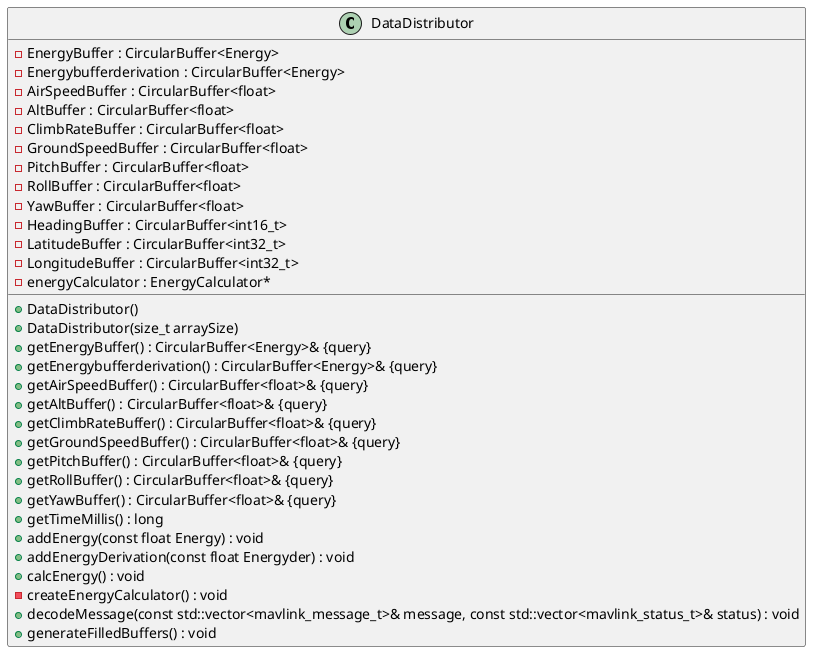 @startuml





/' Objects '/

class DataDistributor {
	+DataDistributor()
	+DataDistributor(size_t arraySize)
	-EnergyBuffer : CircularBuffer<Energy>
	-Energybufferderivation : CircularBuffer<Energy>
	+getEnergyBuffer() : CircularBuffer<Energy>& {query}
	+getEnergybufferderivation() : CircularBuffer<Energy>& {query}
	-AirSpeedBuffer : CircularBuffer<float>
	-AltBuffer : CircularBuffer<float>
	-ClimbRateBuffer : CircularBuffer<float>
	-GroundSpeedBuffer : CircularBuffer<float>
	-PitchBuffer : CircularBuffer<float>
	-RollBuffer : CircularBuffer<float>
	-YawBuffer : CircularBuffer<float>
	+getAirSpeedBuffer() : CircularBuffer<float>& {query}
	+getAltBuffer() : CircularBuffer<float>& {query}
	+getClimbRateBuffer() : CircularBuffer<float>& {query}
	+getGroundSpeedBuffer() : CircularBuffer<float>& {query}
	+getPitchBuffer() : CircularBuffer<float>& {query}
	+getRollBuffer() : CircularBuffer<float>& {query}
	+getYawBuffer() : CircularBuffer<float>& {query}
	-HeadingBuffer : CircularBuffer<int16_t>
	-LatitudeBuffer : CircularBuffer<int32_t>
	-LongitudeBuffer : CircularBuffer<int32_t>
	-energyCalculator : EnergyCalculator*
	+getTimeMillis() : long
	+addEnergy(const float Energy) : void
	+addEnergyDerivation(const float Energyder) : void
	+calcEnergy() : void
	-createEnergyCalculator() : void
	+decodeMessage(const std::vector<mavlink_message_t>& message, const std::vector<mavlink_status_t>& status) : void
	+generateFilledBuffers() : void
}





/' Inheritance relationships '/




/' Aggregation relationships '/





/' Dependency relationships '/





/' Nested objects '/



@enduml
